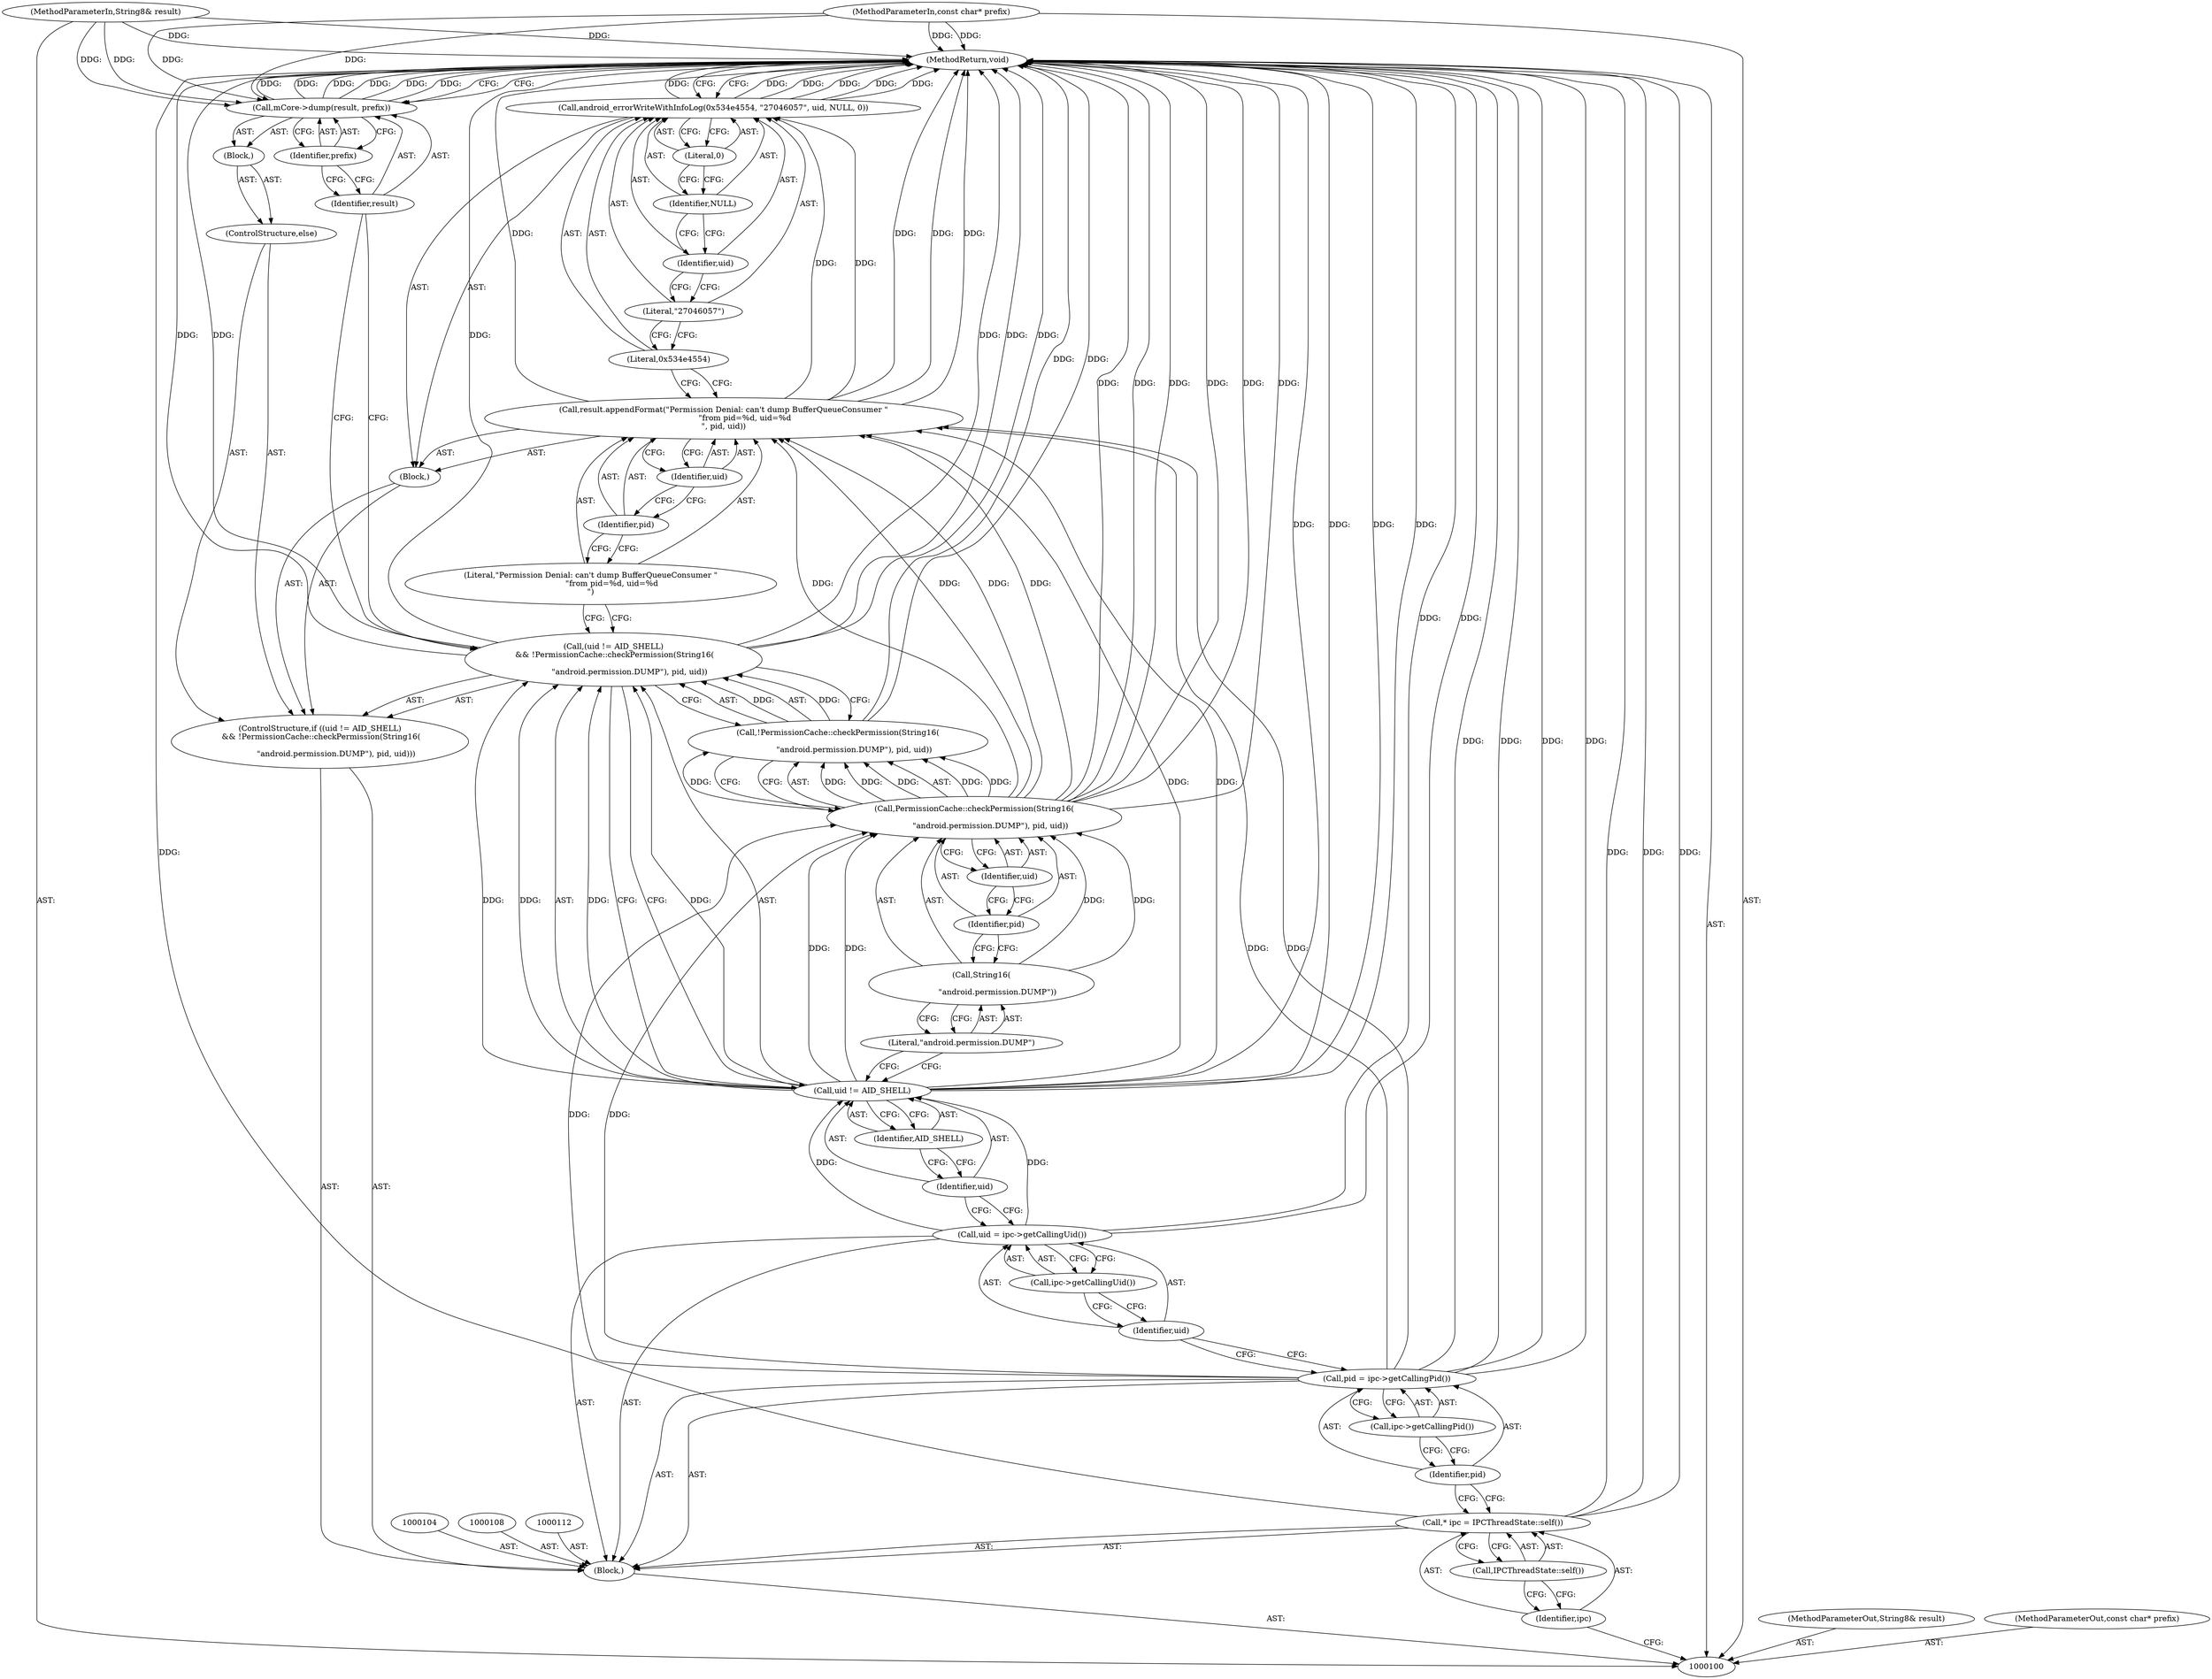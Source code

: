digraph "0_Android_a40b30f5c43726120bfe69d41ff5aeb31fe1d02a" {
"1000143" [label="(MethodReturn,void)"];
"1000101" [label="(MethodParameterIn,String8& result)"];
"1000211" [label="(MethodParameterOut,String8& result)"];
"1000102" [label="(MethodParameterIn,const char* prefix)"];
"1000212" [label="(MethodParameterOut,const char* prefix)"];
"1000103" [label="(Block,)"];
"1000130" [label="(Identifier,pid)"];
"1000131" [label="(Identifier,uid)"];
"1000133" [label="(Literal,0x534e4554)"];
"1000134" [label="(Literal,\"27046057\")"];
"1000135" [label="(Identifier,uid)"];
"1000136" [label="(Identifier,NULL)"];
"1000137" [label="(Literal,0)"];
"1000132" [label="(Call,android_errorWriteWithInfoLog(0x534e4554, \"27046057\", uid, NULL, 0))"];
"1000139" [label="(Block,)"];
"1000138" [label="(ControlStructure,else)"];
"1000141" [label="(Identifier,result)"];
"1000142" [label="(Identifier,prefix)"];
"1000140" [label="(Call,mCore->dump(result, prefix))"];
"1000105" [label="(Call,* ipc = IPCThreadState::self())"];
"1000106" [label="(Identifier,ipc)"];
"1000107" [label="(Call,IPCThreadState::self())"];
"1000109" [label="(Call,pid = ipc->getCallingPid())"];
"1000110" [label="(Identifier,pid)"];
"1000111" [label="(Call,ipc->getCallingPid())"];
"1000113" [label="(Call,uid = ipc->getCallingUid())"];
"1000114" [label="(Identifier,uid)"];
"1000115" [label="(Call,ipc->getCallingUid())"];
"1000116" [label="(ControlStructure,if ((uid != AID_SHELL)\n && !PermissionCache::checkPermission(String16(\n\n             \"android.permission.DUMP\"), pid, uid)))"];
"1000120" [label="(Identifier,AID_SHELL)"];
"1000117" [label="(Call,(uid != AID_SHELL)\n && !PermissionCache::checkPermission(String16(\n\n             \"android.permission.DUMP\"), pid, uid))"];
"1000118" [label="(Call,uid != AID_SHELL)"];
"1000119" [label="(Identifier,uid)"];
"1000123" [label="(Call,String16(\n\n             \"android.permission.DUMP\"))"];
"1000121" [label="(Call,!PermissionCache::checkPermission(String16(\n\n             \"android.permission.DUMP\"), pid, uid))"];
"1000122" [label="(Call,PermissionCache::checkPermission(String16(\n\n             \"android.permission.DUMP\"), pid, uid))"];
"1000124" [label="(Literal,\"android.permission.DUMP\")"];
"1000125" [label="(Identifier,pid)"];
"1000126" [label="(Identifier,uid)"];
"1000127" [label="(Block,)"];
"1000129" [label="(Literal,\"Permission Denial: can't dump BufferQueueConsumer \"\n                 \"from pid=%d, uid=%d\n\")"];
"1000128" [label="(Call,result.appendFormat(\"Permission Denial: can't dump BufferQueueConsumer \"\n                 \"from pid=%d, uid=%d\n\", pid, uid))"];
"1000143" -> "1000100"  [label="AST: "];
"1000143" -> "1000132"  [label="CFG: "];
"1000143" -> "1000140"  [label="CFG: "];
"1000117" -> "1000143"  [label="DDG: "];
"1000117" -> "1000143"  [label="DDG: "];
"1000117" -> "1000143"  [label="DDG: "];
"1000140" -> "1000143"  [label="DDG: "];
"1000140" -> "1000143"  [label="DDG: "];
"1000140" -> "1000143"  [label="DDG: "];
"1000122" -> "1000143"  [label="DDG: "];
"1000122" -> "1000143"  [label="DDG: "];
"1000122" -> "1000143"  [label="DDG: "];
"1000105" -> "1000143"  [label="DDG: "];
"1000105" -> "1000143"  [label="DDG: "];
"1000102" -> "1000143"  [label="DDG: "];
"1000128" -> "1000143"  [label="DDG: "];
"1000128" -> "1000143"  [label="DDG: "];
"1000118" -> "1000143"  [label="DDG: "];
"1000118" -> "1000143"  [label="DDG: "];
"1000109" -> "1000143"  [label="DDG: "];
"1000109" -> "1000143"  [label="DDG: "];
"1000132" -> "1000143"  [label="DDG: "];
"1000132" -> "1000143"  [label="DDG: "];
"1000132" -> "1000143"  [label="DDG: "];
"1000113" -> "1000143"  [label="DDG: "];
"1000101" -> "1000143"  [label="DDG: "];
"1000121" -> "1000143"  [label="DDG: "];
"1000101" -> "1000100"  [label="AST: "];
"1000101" -> "1000143"  [label="DDG: "];
"1000101" -> "1000140"  [label="DDG: "];
"1000211" -> "1000100"  [label="AST: "];
"1000102" -> "1000100"  [label="AST: "];
"1000102" -> "1000143"  [label="DDG: "];
"1000102" -> "1000140"  [label="DDG: "];
"1000212" -> "1000100"  [label="AST: "];
"1000103" -> "1000100"  [label="AST: "];
"1000104" -> "1000103"  [label="AST: "];
"1000105" -> "1000103"  [label="AST: "];
"1000108" -> "1000103"  [label="AST: "];
"1000109" -> "1000103"  [label="AST: "];
"1000112" -> "1000103"  [label="AST: "];
"1000113" -> "1000103"  [label="AST: "];
"1000116" -> "1000103"  [label="AST: "];
"1000130" -> "1000128"  [label="AST: "];
"1000130" -> "1000129"  [label="CFG: "];
"1000131" -> "1000130"  [label="CFG: "];
"1000131" -> "1000128"  [label="AST: "];
"1000131" -> "1000130"  [label="CFG: "];
"1000128" -> "1000131"  [label="CFG: "];
"1000133" -> "1000132"  [label="AST: "];
"1000133" -> "1000128"  [label="CFG: "];
"1000134" -> "1000133"  [label="CFG: "];
"1000134" -> "1000132"  [label="AST: "];
"1000134" -> "1000133"  [label="CFG: "];
"1000135" -> "1000134"  [label="CFG: "];
"1000135" -> "1000132"  [label="AST: "];
"1000135" -> "1000134"  [label="CFG: "];
"1000136" -> "1000135"  [label="CFG: "];
"1000136" -> "1000132"  [label="AST: "];
"1000136" -> "1000135"  [label="CFG: "];
"1000137" -> "1000136"  [label="CFG: "];
"1000137" -> "1000132"  [label="AST: "];
"1000137" -> "1000136"  [label="CFG: "];
"1000132" -> "1000137"  [label="CFG: "];
"1000132" -> "1000127"  [label="AST: "];
"1000132" -> "1000137"  [label="CFG: "];
"1000133" -> "1000132"  [label="AST: "];
"1000134" -> "1000132"  [label="AST: "];
"1000135" -> "1000132"  [label="AST: "];
"1000136" -> "1000132"  [label="AST: "];
"1000137" -> "1000132"  [label="AST: "];
"1000143" -> "1000132"  [label="CFG: "];
"1000132" -> "1000143"  [label="DDG: "];
"1000132" -> "1000143"  [label="DDG: "];
"1000132" -> "1000143"  [label="DDG: "];
"1000128" -> "1000132"  [label="DDG: "];
"1000139" -> "1000138"  [label="AST: "];
"1000140" -> "1000139"  [label="AST: "];
"1000138" -> "1000116"  [label="AST: "];
"1000139" -> "1000138"  [label="AST: "];
"1000141" -> "1000140"  [label="AST: "];
"1000141" -> "1000117"  [label="CFG: "];
"1000142" -> "1000141"  [label="CFG: "];
"1000142" -> "1000140"  [label="AST: "];
"1000142" -> "1000141"  [label="CFG: "];
"1000140" -> "1000142"  [label="CFG: "];
"1000140" -> "1000139"  [label="AST: "];
"1000140" -> "1000142"  [label="CFG: "];
"1000141" -> "1000140"  [label="AST: "];
"1000142" -> "1000140"  [label="AST: "];
"1000143" -> "1000140"  [label="CFG: "];
"1000140" -> "1000143"  [label="DDG: "];
"1000140" -> "1000143"  [label="DDG: "];
"1000140" -> "1000143"  [label="DDG: "];
"1000101" -> "1000140"  [label="DDG: "];
"1000102" -> "1000140"  [label="DDG: "];
"1000105" -> "1000103"  [label="AST: "];
"1000105" -> "1000107"  [label="CFG: "];
"1000106" -> "1000105"  [label="AST: "];
"1000107" -> "1000105"  [label="AST: "];
"1000110" -> "1000105"  [label="CFG: "];
"1000105" -> "1000143"  [label="DDG: "];
"1000105" -> "1000143"  [label="DDG: "];
"1000106" -> "1000105"  [label="AST: "];
"1000106" -> "1000100"  [label="CFG: "];
"1000107" -> "1000106"  [label="CFG: "];
"1000107" -> "1000105"  [label="AST: "];
"1000107" -> "1000106"  [label="CFG: "];
"1000105" -> "1000107"  [label="CFG: "];
"1000109" -> "1000103"  [label="AST: "];
"1000109" -> "1000111"  [label="CFG: "];
"1000110" -> "1000109"  [label="AST: "];
"1000111" -> "1000109"  [label="AST: "];
"1000114" -> "1000109"  [label="CFG: "];
"1000109" -> "1000143"  [label="DDG: "];
"1000109" -> "1000143"  [label="DDG: "];
"1000109" -> "1000122"  [label="DDG: "];
"1000109" -> "1000128"  [label="DDG: "];
"1000110" -> "1000109"  [label="AST: "];
"1000110" -> "1000105"  [label="CFG: "];
"1000111" -> "1000110"  [label="CFG: "];
"1000111" -> "1000109"  [label="AST: "];
"1000111" -> "1000110"  [label="CFG: "];
"1000109" -> "1000111"  [label="CFG: "];
"1000113" -> "1000103"  [label="AST: "];
"1000113" -> "1000115"  [label="CFG: "];
"1000114" -> "1000113"  [label="AST: "];
"1000115" -> "1000113"  [label="AST: "];
"1000119" -> "1000113"  [label="CFG: "];
"1000113" -> "1000143"  [label="DDG: "];
"1000113" -> "1000118"  [label="DDG: "];
"1000114" -> "1000113"  [label="AST: "];
"1000114" -> "1000109"  [label="CFG: "];
"1000115" -> "1000114"  [label="CFG: "];
"1000115" -> "1000113"  [label="AST: "];
"1000115" -> "1000114"  [label="CFG: "];
"1000113" -> "1000115"  [label="CFG: "];
"1000116" -> "1000103"  [label="AST: "];
"1000117" -> "1000116"  [label="AST: "];
"1000127" -> "1000116"  [label="AST: "];
"1000138" -> "1000116"  [label="AST: "];
"1000120" -> "1000118"  [label="AST: "];
"1000120" -> "1000119"  [label="CFG: "];
"1000118" -> "1000120"  [label="CFG: "];
"1000117" -> "1000116"  [label="AST: "];
"1000117" -> "1000118"  [label="CFG: "];
"1000117" -> "1000121"  [label="CFG: "];
"1000118" -> "1000117"  [label="AST: "];
"1000121" -> "1000117"  [label="AST: "];
"1000129" -> "1000117"  [label="CFG: "];
"1000141" -> "1000117"  [label="CFG: "];
"1000117" -> "1000143"  [label="DDG: "];
"1000117" -> "1000143"  [label="DDG: "];
"1000117" -> "1000143"  [label="DDG: "];
"1000118" -> "1000117"  [label="DDG: "];
"1000118" -> "1000117"  [label="DDG: "];
"1000121" -> "1000117"  [label="DDG: "];
"1000118" -> "1000117"  [label="AST: "];
"1000118" -> "1000120"  [label="CFG: "];
"1000119" -> "1000118"  [label="AST: "];
"1000120" -> "1000118"  [label="AST: "];
"1000124" -> "1000118"  [label="CFG: "];
"1000117" -> "1000118"  [label="CFG: "];
"1000118" -> "1000143"  [label="DDG: "];
"1000118" -> "1000143"  [label="DDG: "];
"1000118" -> "1000117"  [label="DDG: "];
"1000118" -> "1000117"  [label="DDG: "];
"1000113" -> "1000118"  [label="DDG: "];
"1000118" -> "1000122"  [label="DDG: "];
"1000118" -> "1000128"  [label="DDG: "];
"1000119" -> "1000118"  [label="AST: "];
"1000119" -> "1000113"  [label="CFG: "];
"1000120" -> "1000119"  [label="CFG: "];
"1000123" -> "1000122"  [label="AST: "];
"1000123" -> "1000124"  [label="CFG: "];
"1000124" -> "1000123"  [label="AST: "];
"1000125" -> "1000123"  [label="CFG: "];
"1000123" -> "1000122"  [label="DDG: "];
"1000121" -> "1000117"  [label="AST: "];
"1000121" -> "1000122"  [label="CFG: "];
"1000122" -> "1000121"  [label="AST: "];
"1000117" -> "1000121"  [label="CFG: "];
"1000121" -> "1000143"  [label="DDG: "];
"1000121" -> "1000117"  [label="DDG: "];
"1000122" -> "1000121"  [label="DDG: "];
"1000122" -> "1000121"  [label="DDG: "];
"1000122" -> "1000121"  [label="DDG: "];
"1000122" -> "1000121"  [label="AST: "];
"1000122" -> "1000126"  [label="CFG: "];
"1000123" -> "1000122"  [label="AST: "];
"1000125" -> "1000122"  [label="AST: "];
"1000126" -> "1000122"  [label="AST: "];
"1000121" -> "1000122"  [label="CFG: "];
"1000122" -> "1000143"  [label="DDG: "];
"1000122" -> "1000143"  [label="DDG: "];
"1000122" -> "1000143"  [label="DDG: "];
"1000122" -> "1000121"  [label="DDG: "];
"1000122" -> "1000121"  [label="DDG: "];
"1000122" -> "1000121"  [label="DDG: "];
"1000123" -> "1000122"  [label="DDG: "];
"1000109" -> "1000122"  [label="DDG: "];
"1000118" -> "1000122"  [label="DDG: "];
"1000122" -> "1000128"  [label="DDG: "];
"1000122" -> "1000128"  [label="DDG: "];
"1000124" -> "1000123"  [label="AST: "];
"1000124" -> "1000118"  [label="CFG: "];
"1000123" -> "1000124"  [label="CFG: "];
"1000125" -> "1000122"  [label="AST: "];
"1000125" -> "1000123"  [label="CFG: "];
"1000126" -> "1000125"  [label="CFG: "];
"1000126" -> "1000122"  [label="AST: "];
"1000126" -> "1000125"  [label="CFG: "];
"1000122" -> "1000126"  [label="CFG: "];
"1000127" -> "1000116"  [label="AST: "];
"1000128" -> "1000127"  [label="AST: "];
"1000132" -> "1000127"  [label="AST: "];
"1000129" -> "1000128"  [label="AST: "];
"1000129" -> "1000117"  [label="CFG: "];
"1000130" -> "1000129"  [label="CFG: "];
"1000128" -> "1000127"  [label="AST: "];
"1000128" -> "1000131"  [label="CFG: "];
"1000129" -> "1000128"  [label="AST: "];
"1000130" -> "1000128"  [label="AST: "];
"1000131" -> "1000128"  [label="AST: "];
"1000133" -> "1000128"  [label="CFG: "];
"1000128" -> "1000143"  [label="DDG: "];
"1000128" -> "1000143"  [label="DDG: "];
"1000122" -> "1000128"  [label="DDG: "];
"1000122" -> "1000128"  [label="DDG: "];
"1000109" -> "1000128"  [label="DDG: "];
"1000118" -> "1000128"  [label="DDG: "];
"1000128" -> "1000132"  [label="DDG: "];
}
